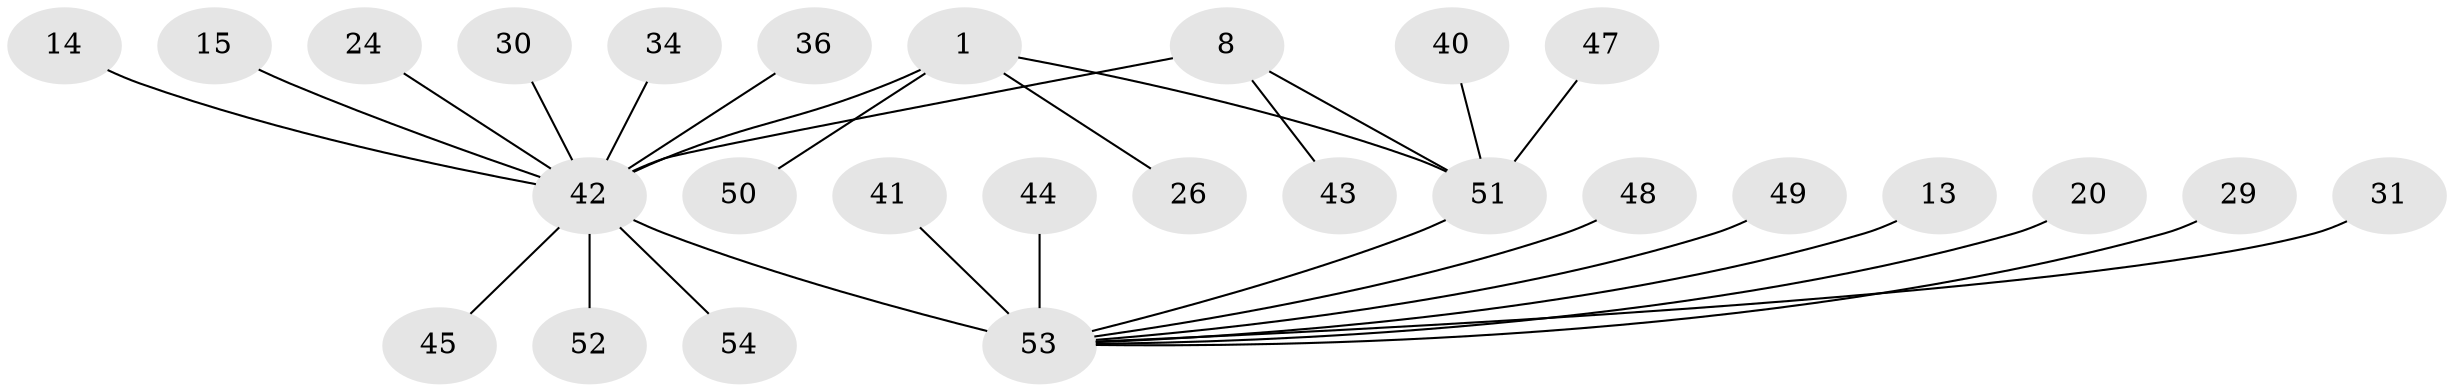 // original degree distribution, {6: 0.018518518518518517, 3: 0.09259259259259259, 2: 0.2222222222222222, 11: 0.018518518518518517, 4: 0.07407407407407407, 10: 0.018518518518518517, 7: 0.018518518518518517, 9: 0.018518518518518517, 1: 0.5185185185185185}
// Generated by graph-tools (version 1.1) at 2025/54/03/09/25 04:54:04]
// undirected, 27 vertices, 28 edges
graph export_dot {
graph [start="1"]
  node [color=gray90,style=filled];
  1;
  8;
  13;
  14;
  15 [super="+3"];
  20;
  24;
  26 [super="+16"];
  29;
  30;
  31 [super="+28"];
  34 [super="+27"];
  36 [super="+12"];
  40;
  41 [super="+17"];
  42 [super="+35+37+9"];
  43 [super="+23"];
  44;
  45;
  47;
  48;
  49 [super="+21+38"];
  50;
  51 [super="+46+19+25"];
  52;
  53 [super="+6+39+10"];
  54 [super="+33"];
  1 -- 50;
  1 -- 26;
  1 -- 51;
  1 -- 42 [weight=3];
  8 -- 51;
  8 -- 43;
  8 -- 42 [weight=2];
  13 -- 53;
  14 -- 42;
  15 -- 42;
  20 -- 53;
  24 -- 42;
  29 -- 53;
  30 -- 42;
  31 -- 53;
  34 -- 42;
  36 -- 42;
  40 -- 51;
  41 -- 53;
  42 -- 53 [weight=5];
  42 -- 45;
  42 -- 52;
  42 -- 54;
  44 -- 53 [weight=2];
  47 -- 51;
  48 -- 53;
  49 -- 53;
  51 -- 53;
}
